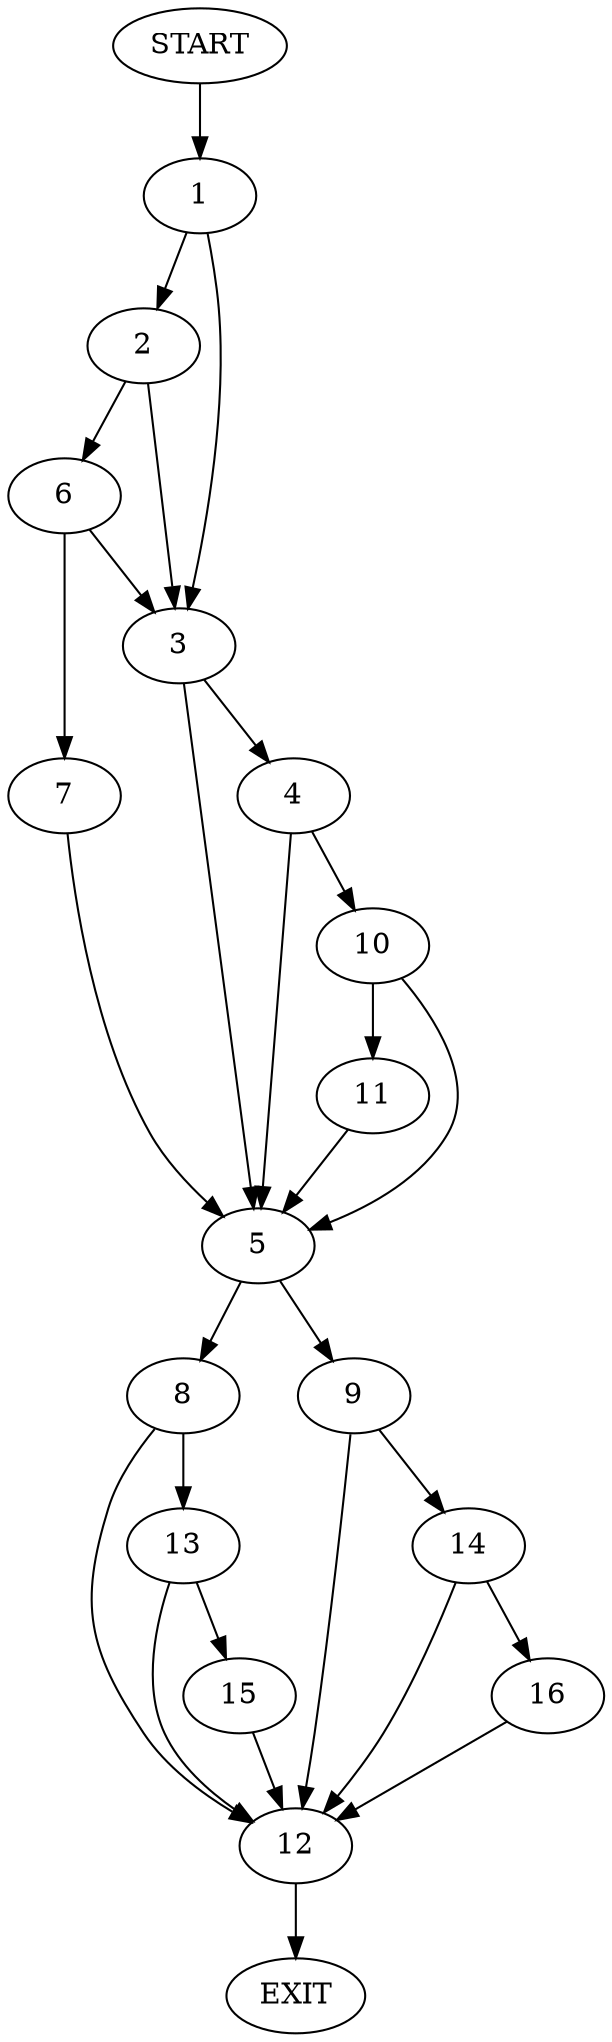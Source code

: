 digraph {
0 [label="START"]
17 [label="EXIT"]
0 -> 1
1 -> 2
1 -> 3
3 -> 4
3 -> 5
2 -> 6
2 -> 3
6 -> 7
6 -> 3
7 -> 5
5 -> 8
5 -> 9
4 -> 5
4 -> 10
10 -> 5
10 -> 11
11 -> 5
8 -> 12
8 -> 13
9 -> 14
9 -> 12
12 -> 17
13 -> 12
13 -> 15
15 -> 12
14 -> 16
14 -> 12
16 -> 12
}
